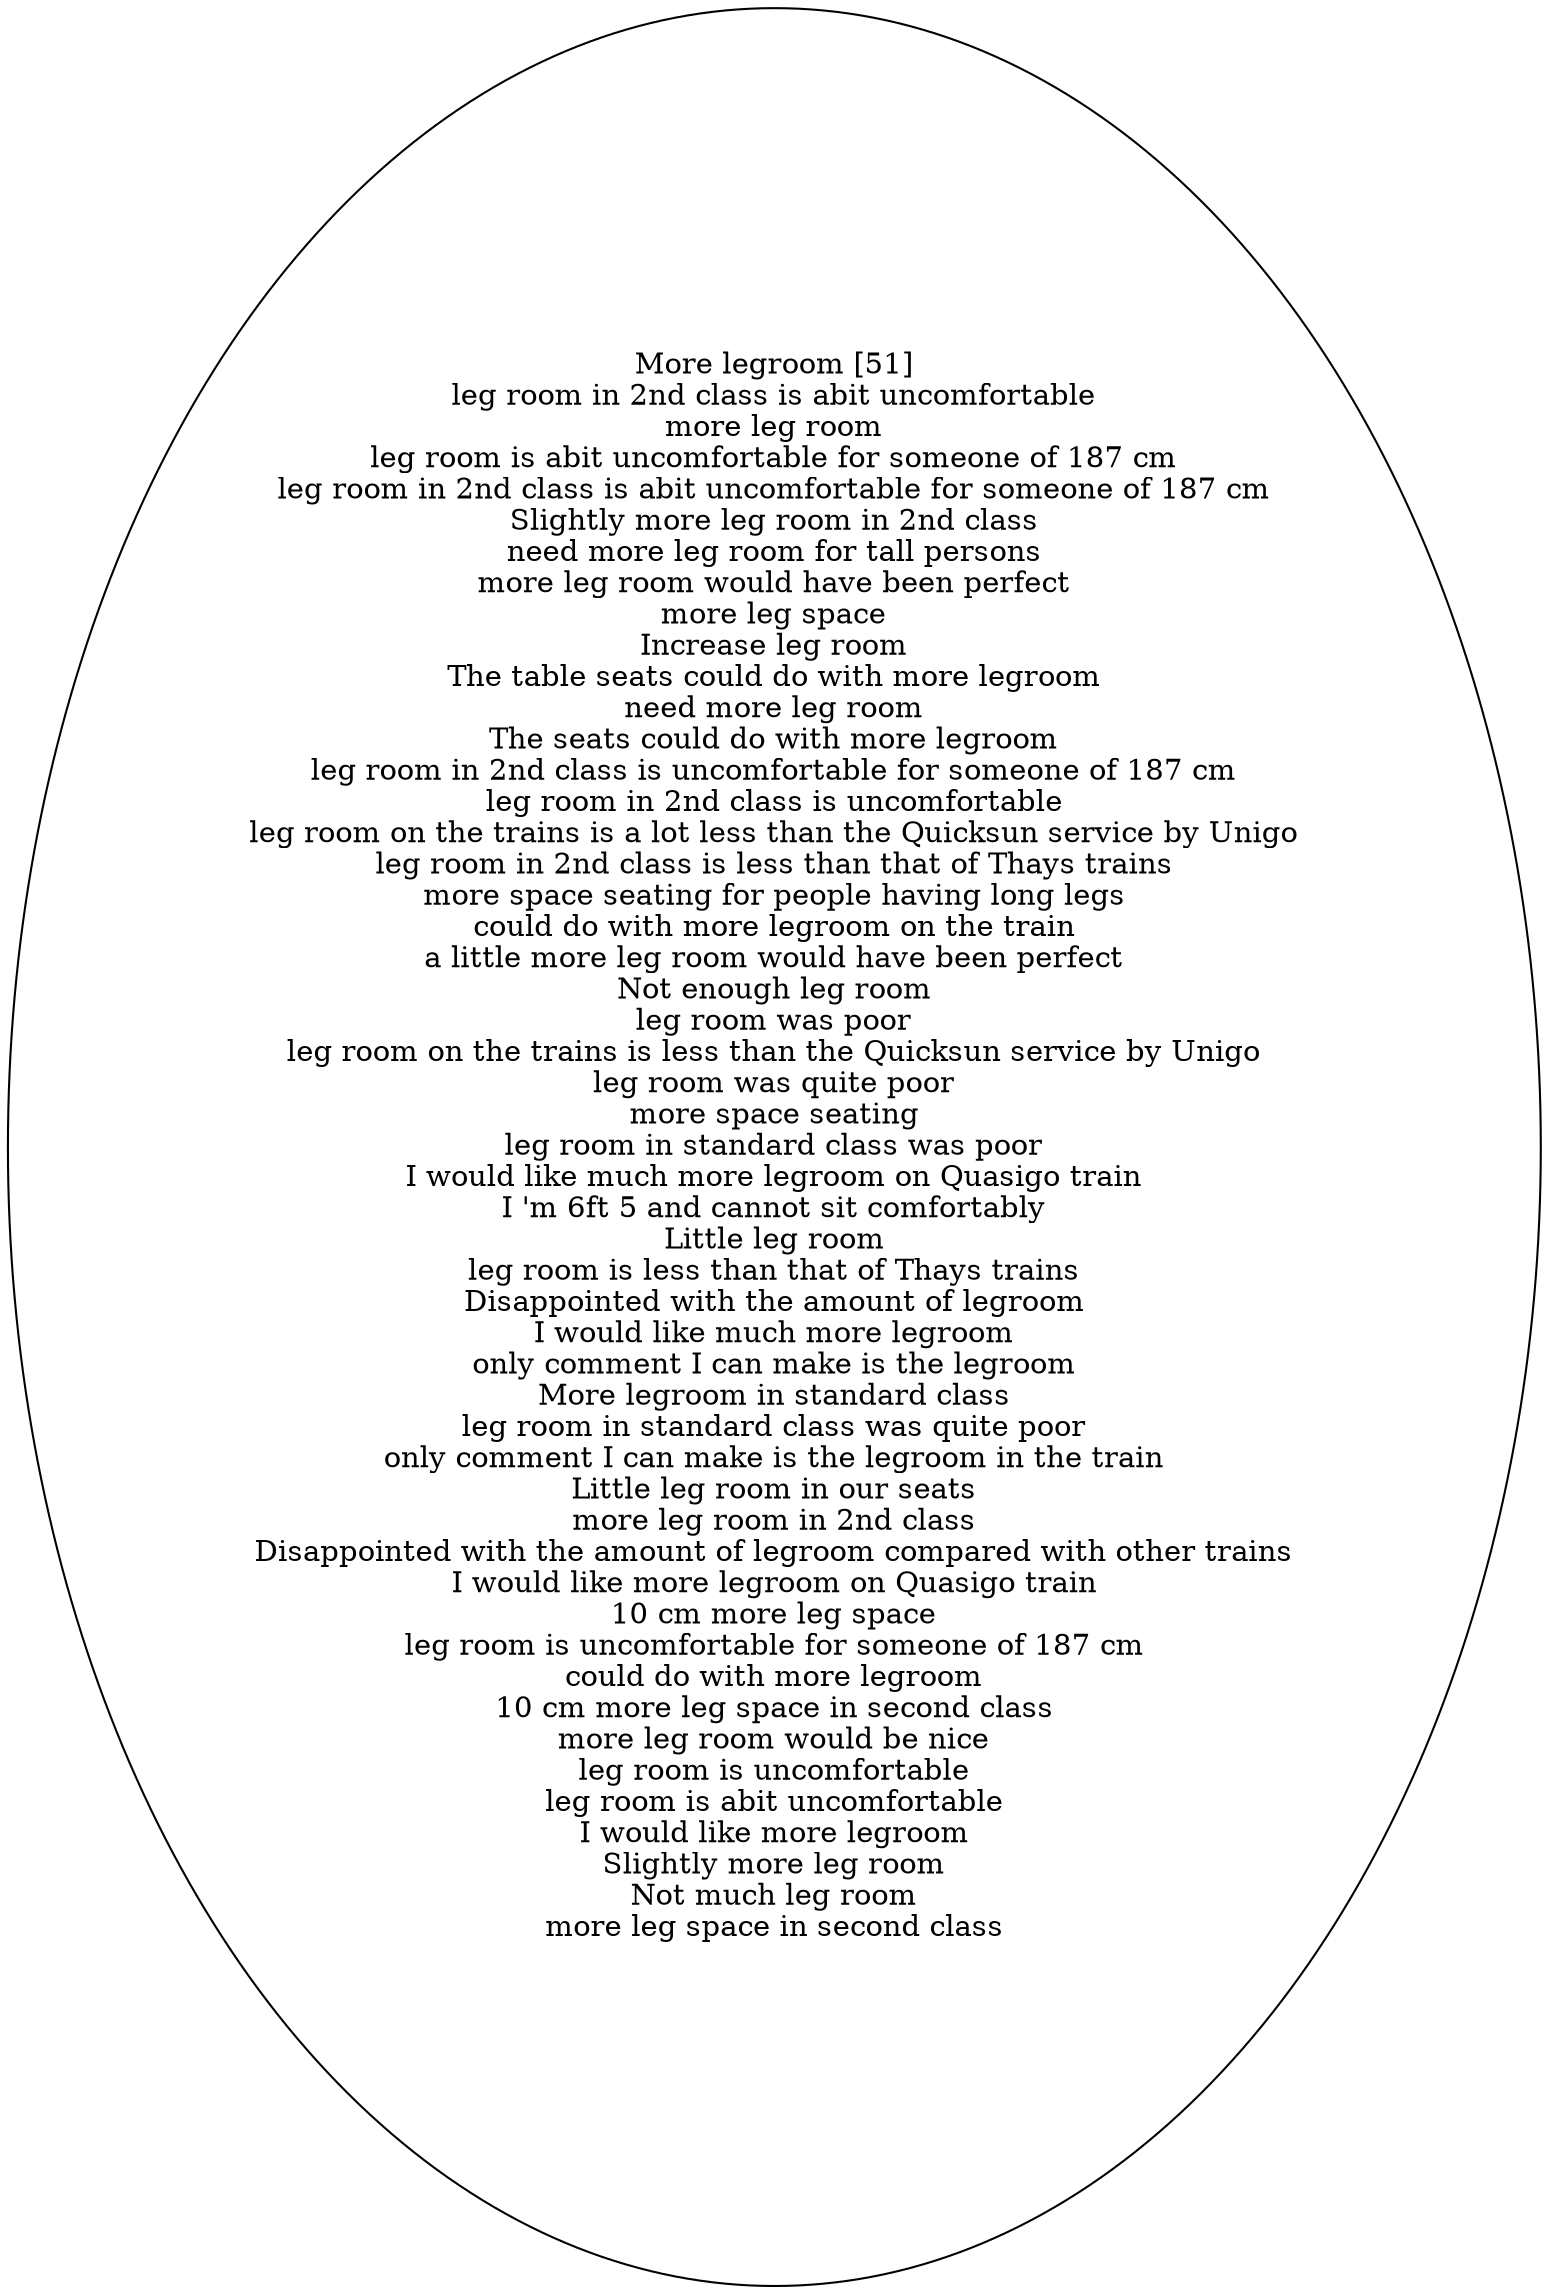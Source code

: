 digraph collapsedGraph {
"More legroom [51]\nleg room in 2nd class is abit uncomfortable\nmore leg room\nleg room is abit uncomfortable for someone of 187 cm\nleg room in 2nd class is abit uncomfortable for someone of 187 cm\nSlightly more leg room in 2nd class\nneed more leg room for tall persons\nmore leg room would have been perfect\nmore leg space\nIncrease leg room\nThe table seats could do with more legroom\nneed more leg room\nThe seats could do with more legroom\nleg room in 2nd class is uncomfortable for someone of 187 cm\nleg room in 2nd class is uncomfortable\nleg room on the trains is a lot less than the Quicksun service by Unigo\nleg room in 2nd class is less than that of Thays trains\nmore space seating for people having long legs\ncould do with more legroom on the train\na little more leg room would have been perfect\nNot enough leg room\nleg room was poor\nleg room on the trains is less than the Quicksun service by Unigo\nleg room was quite poor\nmore space seating\nleg room in standard class was poor\nI would like much more legroom on Quasigo train\nI 'm 6ft 5 and cannot sit comfortably\nLittle leg room\nleg room is less than that of Thays trains\nDisappointed with the amount of legroom\nI would like much more legroom\nonly comment I can make is the legroom\nMore legroom in standard class\nleg room in standard class was quite poor\nonly comment I can make is the legroom in the train\nLittle leg room in our seats\nmore leg room in 2nd class\nDisappointed with the amount of legroom compared with other trains\nI would like more legroom on Quasigo train\n10 cm more leg space\nleg room is uncomfortable for someone of 187 cm\ncould do with more legroom\n10 cm more leg space in second class\nmore leg room would be nice\nleg room is uncomfortable\nleg room is abit uncomfortable\nI would like more legroom\nSlightly more leg room\nNot much leg room\nmore leg space in second class"}